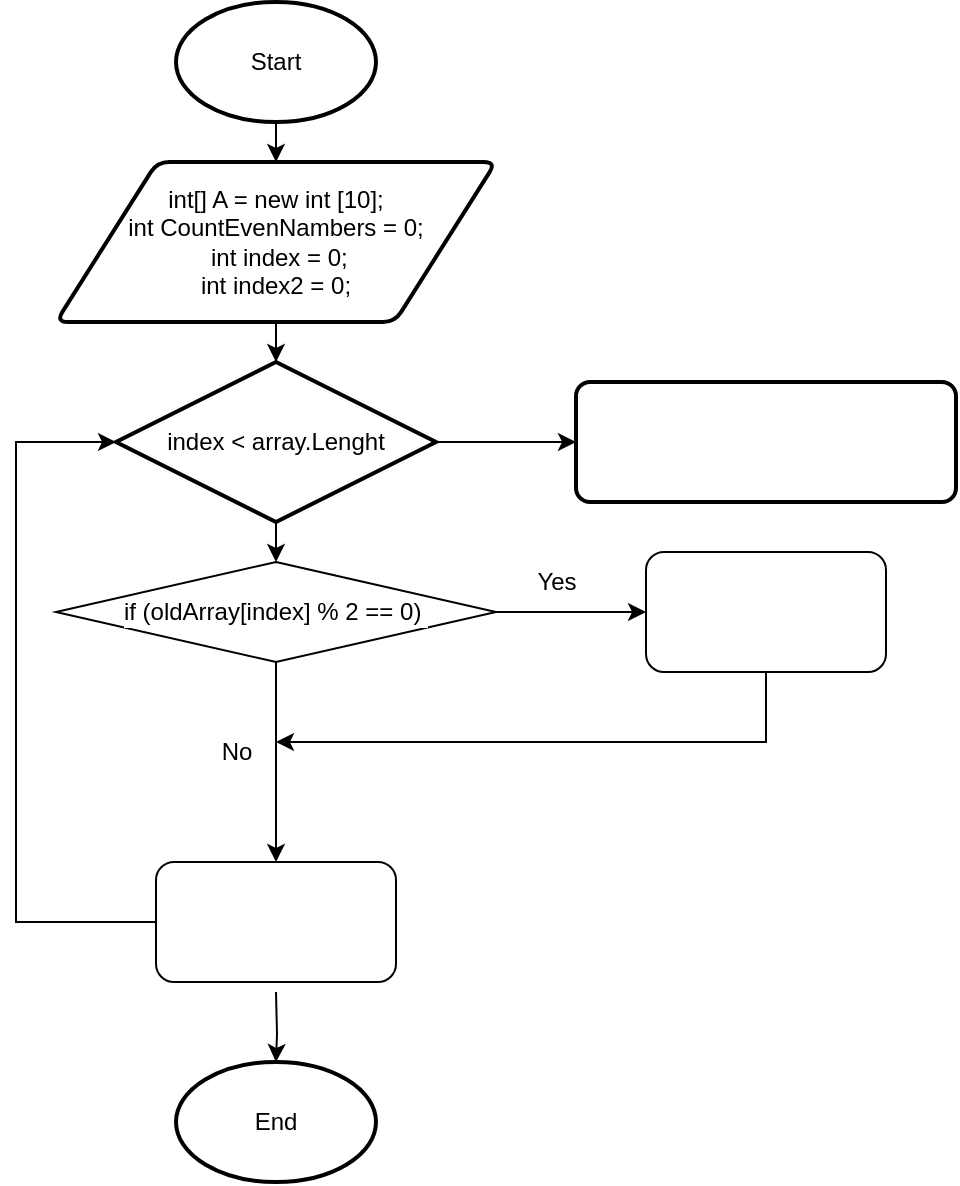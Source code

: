 <mxfile version="16.1.2" type="device"><diagram id="MpeJ2VX9kAHGOajs1W8T" name="Страница 1"><mxGraphModel dx="630" dy="391" grid="1" gridSize="10" guides="1" tooltips="1" connect="1" arrows="1" fold="1" page="1" pageScale="1" pageWidth="827" pageHeight="1169" math="0" shadow="0"><root><mxCell id="0"/><mxCell id="1" parent="0"/><mxCell id="AN6TsrBVdoUsy3NkQoeV-15" value="" style="edgeStyle=orthogonalEdgeStyle;rounded=0;orthogonalLoop=1;jettySize=auto;html=1;" parent="1" source="AN6TsrBVdoUsy3NkQoeV-2" target="AN6TsrBVdoUsy3NkQoeV-4" edge="1"><mxGeometry relative="1" as="geometry"/></mxCell><mxCell id="AN6TsrBVdoUsy3NkQoeV-2" value="Start" style="strokeWidth=2;html=1;shape=mxgraph.flowchart.start_1;whiteSpace=wrap;" parent="1" vertex="1"><mxGeometry x="140" y="10" width="100" height="60" as="geometry"/></mxCell><mxCell id="AN6TsrBVdoUsy3NkQoeV-3" value="End" style="strokeWidth=2;html=1;shape=mxgraph.flowchart.start_1;whiteSpace=wrap;" parent="1" vertex="1"><mxGeometry x="140" y="540" width="100" height="60" as="geometry"/></mxCell><mxCell id="AN6TsrBVdoUsy3NkQoeV-16" value="" style="edgeStyle=orthogonalEdgeStyle;rounded=0;orthogonalLoop=1;jettySize=auto;html=1;" parent="1" source="AN6TsrBVdoUsy3NkQoeV-4" target="AN6TsrBVdoUsy3NkQoeV-6" edge="1"><mxGeometry relative="1" as="geometry"/></mxCell><mxCell id="AN6TsrBVdoUsy3NkQoeV-4" value="int[] A = new int [10];&lt;br&gt;int CountEvenNambers = 0;&lt;br&gt;&amp;nbsp;int index = 0;&lt;br&gt;int index2 = 0;" style="shape=parallelogram;html=1;strokeWidth=2;perimeter=parallelogramPerimeter;whiteSpace=wrap;rounded=1;arcSize=12;size=0.23;" parent="1" vertex="1"><mxGeometry x="80" y="90" width="220" height="80" as="geometry"/></mxCell><mxCell id="AN6TsrBVdoUsy3NkQoeV-14" value="" style="edgeStyle=orthogonalEdgeStyle;rounded=0;orthogonalLoop=1;jettySize=auto;html=1;" parent="1" source="AN6TsrBVdoUsy3NkQoeV-6" target="AN6TsrBVdoUsy3NkQoeV-8" edge="1"><mxGeometry relative="1" as="geometry"/></mxCell><mxCell id="T-LSmcV6Y11xiNoU2TaN-16" style="edgeStyle=orthogonalEdgeStyle;rounded=0;orthogonalLoop=1;jettySize=auto;html=1;exitX=0.5;exitY=1;exitDx=0;exitDy=0;exitPerimeter=0;entryX=0.5;entryY=0;entryDx=0;entryDy=0;" edge="1" parent="1" source="AN6TsrBVdoUsy3NkQoeV-6" target="T-LSmcV6Y11xiNoU2TaN-4"><mxGeometry relative="1" as="geometry"/></mxCell><mxCell id="AN6TsrBVdoUsy3NkQoeV-6" value="index &amp;lt; array.Lenght" style="strokeWidth=2;html=1;shape=mxgraph.flowchart.decision;whiteSpace=wrap;labelBackgroundColor=default;" parent="1" vertex="1"><mxGeometry x="110" y="190" width="160" height="80" as="geometry"/></mxCell><mxCell id="AN6TsrBVdoUsy3NkQoeV-8" value="" style="rounded=1;whiteSpace=wrap;html=1;absoluteArcSize=1;arcSize=14;strokeWidth=2;fontStyle=0" parent="1" vertex="1"><mxGeometry x="340" y="200" width="190" height="60" as="geometry"/></mxCell><mxCell id="T-LSmcV6Y11xiNoU2TaN-2" value="" style="edgeStyle=orthogonalEdgeStyle;rounded=0;orthogonalLoop=1;jettySize=auto;html=1;" edge="1" parent="1" target="AN6TsrBVdoUsy3NkQoeV-3"><mxGeometry relative="1" as="geometry"><mxPoint x="190" y="505" as="sourcePoint"/></mxGeometry></mxCell><mxCell id="T-LSmcV6Y11xiNoU2TaN-9" style="edgeStyle=orthogonalEdgeStyle;rounded=0;orthogonalLoop=1;jettySize=auto;html=1;exitX=0.5;exitY=1;exitDx=0;exitDy=0;" edge="1" parent="1" source="T-LSmcV6Y11xiNoU2TaN-4"><mxGeometry relative="1" as="geometry"><mxPoint x="190" y="440.0" as="targetPoint"/></mxGeometry></mxCell><mxCell id="T-LSmcV6Y11xiNoU2TaN-11" style="edgeStyle=orthogonalEdgeStyle;rounded=0;orthogonalLoop=1;jettySize=auto;html=1;exitX=1;exitY=0.5;exitDx=0;exitDy=0;entryX=0;entryY=0.5;entryDx=0;entryDy=0;" edge="1" parent="1" source="T-LSmcV6Y11xiNoU2TaN-4" target="T-LSmcV6Y11xiNoU2TaN-8"><mxGeometry relative="1" as="geometry"/></mxCell><mxCell id="T-LSmcV6Y11xiNoU2TaN-4" value="if (oldArray[index] % 2 == 0)&amp;nbsp;" style="rhombus;whiteSpace=wrap;html=1;labelBackgroundColor=#FFFFFF;fillColor=#FFFFFF;fontStyle=0" vertex="1" parent="1"><mxGeometry x="80" y="290" width="220" height="50" as="geometry"/></mxCell><mxCell id="T-LSmcV6Y11xiNoU2TaN-19" style="edgeStyle=orthogonalEdgeStyle;rounded=0;orthogonalLoop=1;jettySize=auto;html=1;" edge="1" parent="1" source="T-LSmcV6Y11xiNoU2TaN-8"><mxGeometry relative="1" as="geometry"><mxPoint x="190" y="380" as="targetPoint"/><Array as="points"><mxPoint x="435" y="380"/><mxPoint x="190" y="380"/></Array></mxGeometry></mxCell><mxCell id="T-LSmcV6Y11xiNoU2TaN-8" value="" style="rounded=1;whiteSpace=wrap;html=1;labelBackgroundColor=#FFFFFF;fillColor=#FFFFFF;" vertex="1" parent="1"><mxGeometry x="375" y="285" width="120" height="60" as="geometry"/></mxCell><mxCell id="T-LSmcV6Y11xiNoU2TaN-10" value="No" style="text;html=1;align=center;verticalAlign=middle;resizable=0;points=[];autosize=1;strokeColor=none;fillColor=none;" vertex="1" parent="1"><mxGeometry x="155" y="375" width="30" height="20" as="geometry"/></mxCell><mxCell id="T-LSmcV6Y11xiNoU2TaN-12" value="Yes" style="text;html=1;align=center;verticalAlign=middle;resizable=0;points=[];autosize=1;strokeColor=none;fillColor=none;" vertex="1" parent="1"><mxGeometry x="310" y="290" width="40" height="20" as="geometry"/></mxCell><mxCell id="T-LSmcV6Y11xiNoU2TaN-14" style="edgeStyle=orthogonalEdgeStyle;rounded=0;orthogonalLoop=1;jettySize=auto;html=1;entryX=0;entryY=0.5;entryDx=0;entryDy=0;entryPerimeter=0;" edge="1" parent="1" source="T-LSmcV6Y11xiNoU2TaN-13" target="AN6TsrBVdoUsy3NkQoeV-6"><mxGeometry relative="1" as="geometry"><mxPoint x="60" y="230" as="targetPoint"/><Array as="points"><mxPoint x="60" y="470"/><mxPoint x="60" y="230"/></Array></mxGeometry></mxCell><mxCell id="T-LSmcV6Y11xiNoU2TaN-13" value="" style="rounded=1;whiteSpace=wrap;html=1;labelBackgroundColor=#FFFFFF;fillColor=#FFFFFF;" vertex="1" parent="1"><mxGeometry x="130" y="440" width="120" height="60" as="geometry"/></mxCell></root></mxGraphModel></diagram></mxfile>